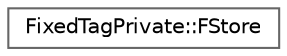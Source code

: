 digraph "Graphical Class Hierarchy"
{
 // INTERACTIVE_SVG=YES
 // LATEX_PDF_SIZE
  bgcolor="transparent";
  edge [fontname=Helvetica,fontsize=10,labelfontname=Helvetica,labelfontsize=10];
  node [fontname=Helvetica,fontsize=10,shape=box,height=0.2,width=0.4];
  rankdir="LR";
  Node0 [id="Node000000",label="FixedTagPrivate::FStore",height=0.2,width=0.4,color="grey40", fillcolor="white", style="filled",URL="$d3/d06/structFixedTagPrivate_1_1FStore.html",tooltip="Stores a fixed set of values and all the key-values maps used for lookup."];
}
